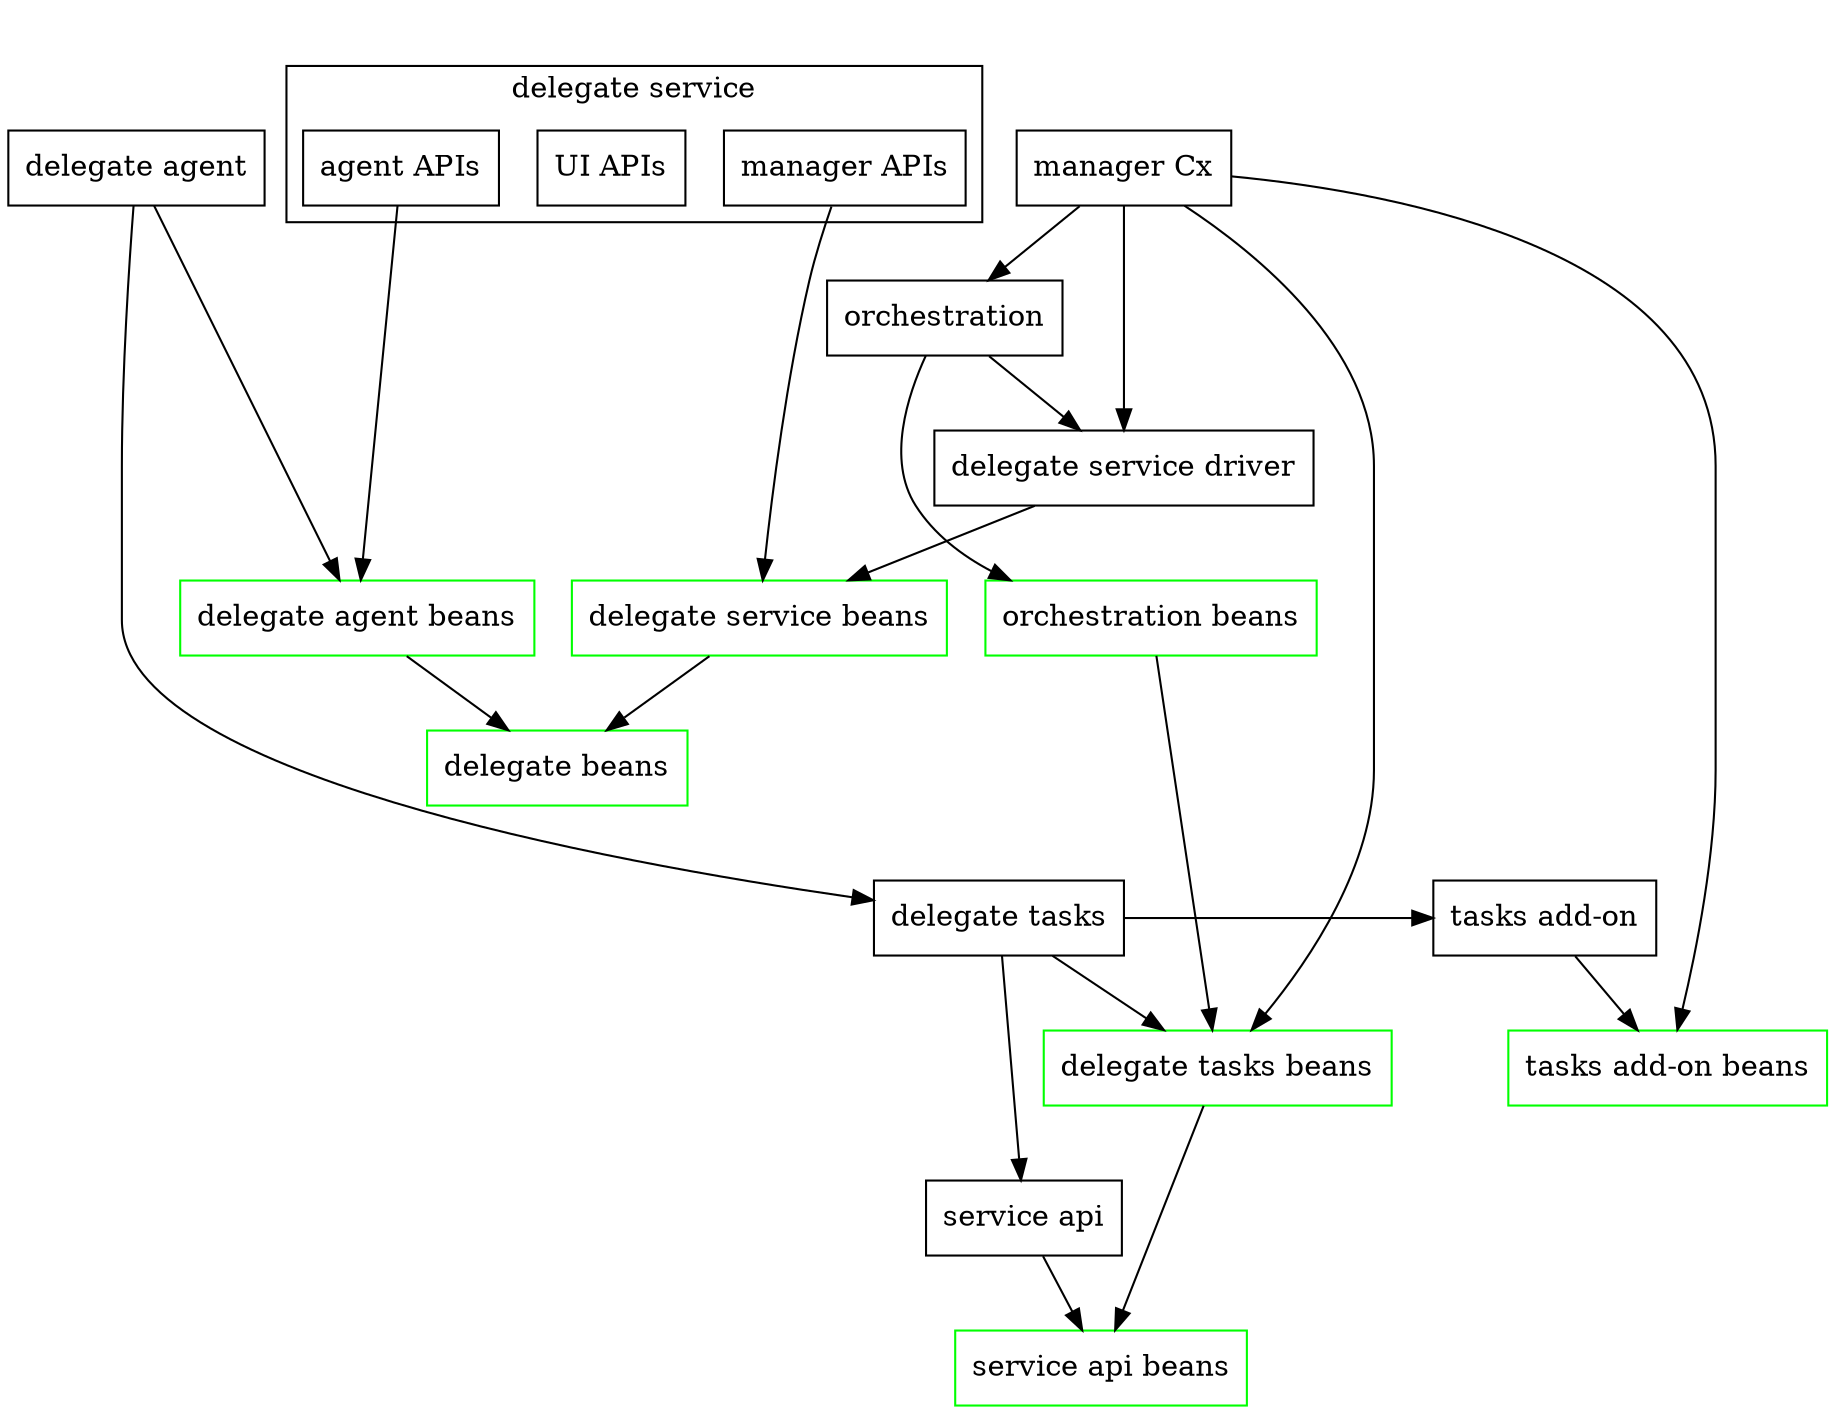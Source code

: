 digraph G {
  compound=true;
  newrank=true;

  service_api_beans [shape=rect color=green label="service api beans"];

  service_api [shape=rect label="service api"];

  subgraph {
    rank=same
    delegate_tasks_beans [shape=rect color=green label="delegate tasks beans"];
    tasks_add_on_beans [shape=rect color=green label="tasks add-on beans"];
  }

  subgraph {
    rank=same
    delegate_tasks [shape=rect label="delegate tasks"];
    tasks_add_on [shape=rect label="tasks add-on"];
  }

  delegate_beans [shape=rect color=green label="delegate beans"];

  orchestration_beans [shape=rect color=green label="orchestration beans"];

  orchestration [shape=rect label="orchestration"];

  delegate_service_driver [shape=rect label="delegate service driver"];

  subgraph {
    rank=same
    delegate_agent_beans [shape=rect color=green label="delegate agent beans"];
    delegate_service_beans [shape=rect color=green label="delegate service beans"];
  }

  subgraph cluster_delegate_service
  {
	label = "delegate service";

    rank=same
    delegate_service_agent [shape=rect label="agent APIs"];
    delegate_service_ui [shape=rect label="UI APIs"];
    delegate_service_managers [shape=rect label="manager APIs"];
  }

  subgraph {
    rank=same
    edge[style=invis];
    delegate_agent [shape=rect label="delegate agent"];
    manager_cx [shape=rect label="manager Cx"];
    delegate_agent -> manager_cx;
  }

  delegate_service_managers -> orchestration[style=invis];


  service_api -> service_api_beans;

  delegate_tasks -> tasks_add_on;

  delegate_tasks_beans -> service_api_beans;

  delegate_tasks -> delegate_tasks_beans;
  tasks_add_on -> tasks_add_on_beans;

  delegate_tasks -> service_api [minlen=2];

  delegate_agent_beans-> delegate_beans;

  delegate_service_beans-> delegate_beans;

  orchestration_beans -> delegate_tasks_beans;

  orchestration -> delegate_service_driver;

  orchestration -> orchestration_beans;

  delegate_agent -> delegate_agent_beans;
  delegate_agent -> delegate_tasks [minlen=5];

  delegate_service_driver -> delegate_service_beans;

  delegate_service_managers -> delegate_service_beans;
  delegate_service_agent -> delegate_agent_beans;

  manager_cx -> delegate_service_driver;
  manager_cx -> delegate_tasks_beans;
  manager_cx -> tasks_add_on_beans;

  manager_cx -> orchestration;
}